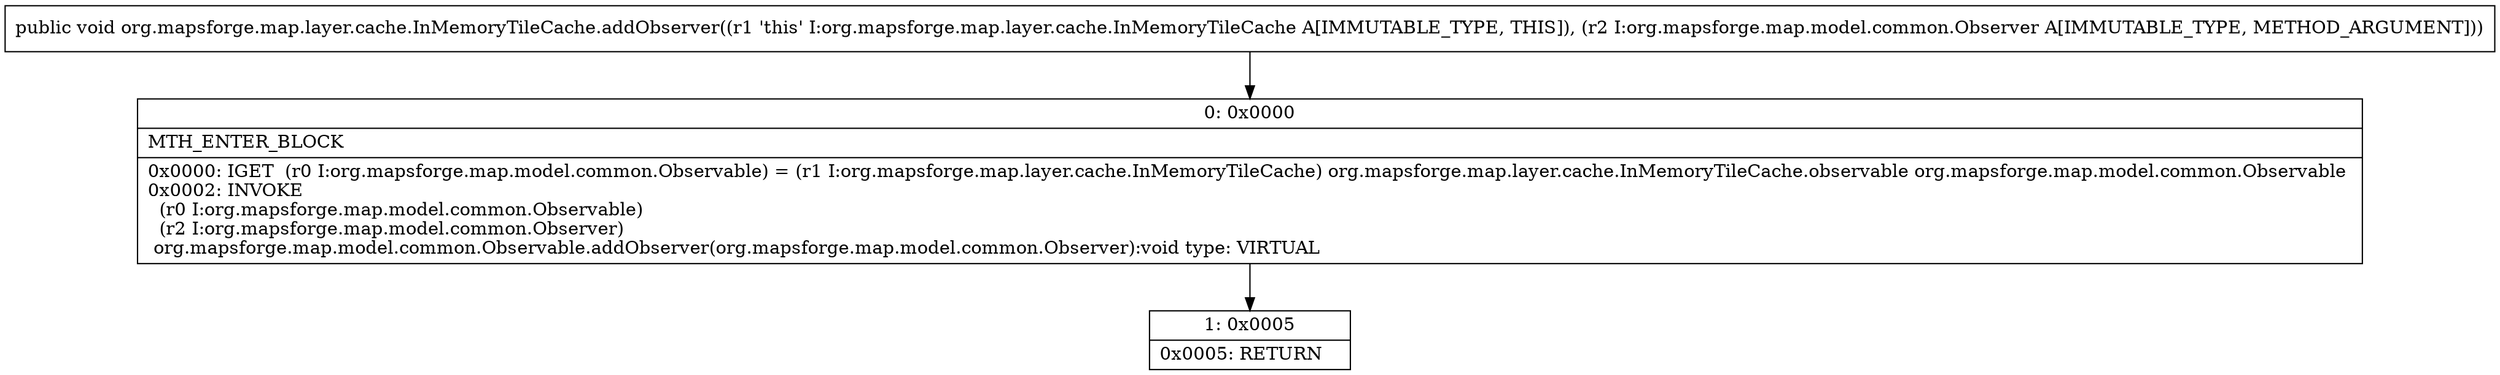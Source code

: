 digraph "CFG fororg.mapsforge.map.layer.cache.InMemoryTileCache.addObserver(Lorg\/mapsforge\/map\/model\/common\/Observer;)V" {
Node_0 [shape=record,label="{0\:\ 0x0000|MTH_ENTER_BLOCK\l|0x0000: IGET  (r0 I:org.mapsforge.map.model.common.Observable) = (r1 I:org.mapsforge.map.layer.cache.InMemoryTileCache) org.mapsforge.map.layer.cache.InMemoryTileCache.observable org.mapsforge.map.model.common.Observable \l0x0002: INVOKE  \l  (r0 I:org.mapsforge.map.model.common.Observable)\l  (r2 I:org.mapsforge.map.model.common.Observer)\l org.mapsforge.map.model.common.Observable.addObserver(org.mapsforge.map.model.common.Observer):void type: VIRTUAL \l}"];
Node_1 [shape=record,label="{1\:\ 0x0005|0x0005: RETURN   \l}"];
MethodNode[shape=record,label="{public void org.mapsforge.map.layer.cache.InMemoryTileCache.addObserver((r1 'this' I:org.mapsforge.map.layer.cache.InMemoryTileCache A[IMMUTABLE_TYPE, THIS]), (r2 I:org.mapsforge.map.model.common.Observer A[IMMUTABLE_TYPE, METHOD_ARGUMENT])) }"];
MethodNode -> Node_0;
Node_0 -> Node_1;
}

